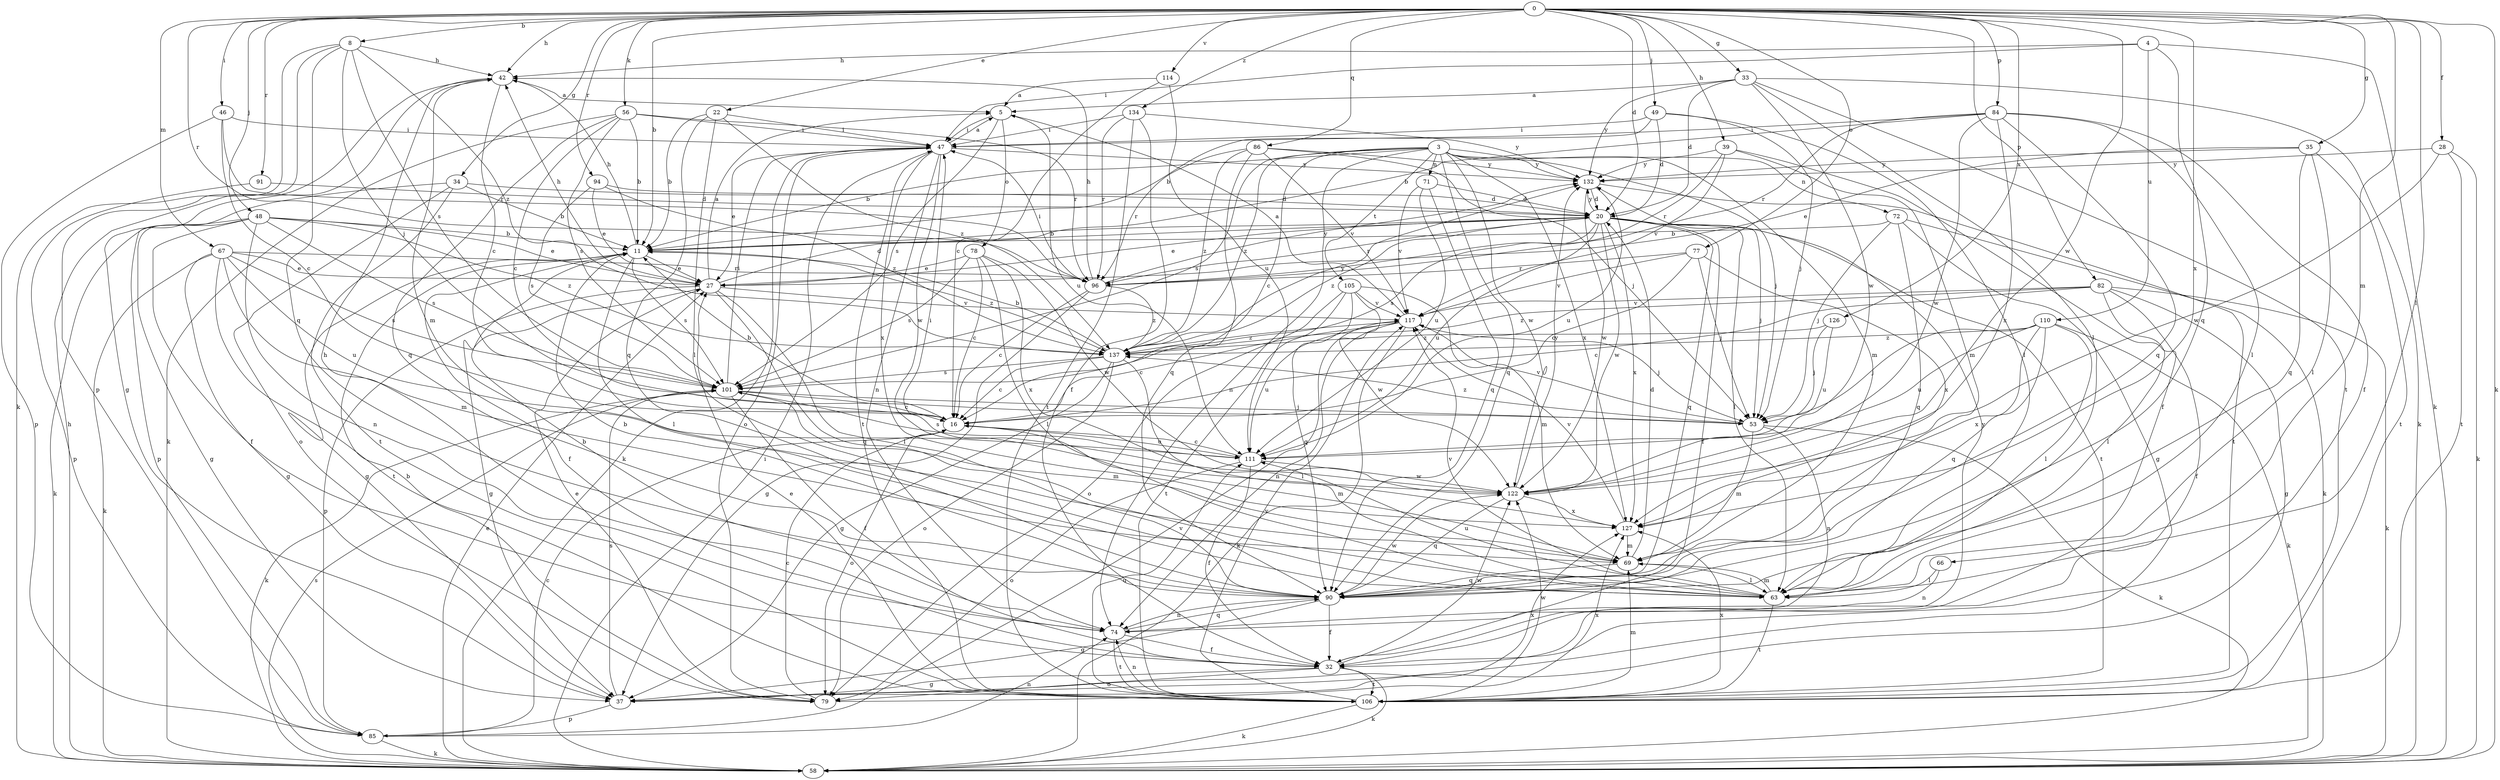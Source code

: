 strict digraph  {
0;
3;
4;
5;
8;
11;
16;
20;
22;
27;
28;
32;
33;
34;
35;
37;
39;
42;
46;
47;
48;
49;
53;
56;
58;
63;
66;
67;
69;
71;
72;
74;
77;
78;
79;
82;
84;
85;
86;
90;
91;
94;
96;
101;
105;
106;
110;
111;
114;
117;
122;
126;
127;
132;
134;
137;
0 -> 8  [label=b];
0 -> 11  [label=b];
0 -> 20  [label=d];
0 -> 22  [label=e];
0 -> 28  [label=f];
0 -> 33  [label=g];
0 -> 34  [label=g];
0 -> 35  [label=g];
0 -> 39  [label=h];
0 -> 42  [label=h];
0 -> 46  [label=i];
0 -> 48  [label=j];
0 -> 49  [label=j];
0 -> 56  [label=k];
0 -> 58  [label=k];
0 -> 63  [label=l];
0 -> 66  [label=m];
0 -> 67  [label=m];
0 -> 77  [label=o];
0 -> 82  [label=p];
0 -> 84  [label=p];
0 -> 86  [label=q];
0 -> 91  [label=r];
0 -> 94  [label=r];
0 -> 96  [label=r];
0 -> 114  [label=v];
0 -> 122  [label=w];
0 -> 126  [label=x];
0 -> 127  [label=x];
0 -> 134  [label=z];
3 -> 11  [label=b];
3 -> 16  [label=c];
3 -> 53  [label=j];
3 -> 69  [label=m];
3 -> 71  [label=n];
3 -> 72  [label=n];
3 -> 74  [label=n];
3 -> 90  [label=q];
3 -> 101  [label=s];
3 -> 105  [label=t];
3 -> 122  [label=w];
3 -> 127  [label=x];
3 -> 132  [label=y];
3 -> 137  [label=z];
4 -> 42  [label=h];
4 -> 47  [label=i];
4 -> 58  [label=k];
4 -> 90  [label=q];
4 -> 110  [label=u];
5 -> 47  [label=i];
5 -> 78  [label=o];
5 -> 101  [label=s];
5 -> 111  [label=u];
8 -> 42  [label=h];
8 -> 53  [label=j];
8 -> 58  [label=k];
8 -> 85  [label=p];
8 -> 90  [label=q];
8 -> 101  [label=s];
8 -> 137  [label=z];
11 -> 27  [label=e];
11 -> 32  [label=f];
11 -> 37  [label=g];
11 -> 42  [label=h];
11 -> 63  [label=l];
11 -> 101  [label=s];
11 -> 137  [label=z];
16 -> 11  [label=b];
16 -> 69  [label=m];
16 -> 79  [label=o];
16 -> 111  [label=u];
20 -> 11  [label=b];
20 -> 27  [label=e];
20 -> 32  [label=f];
20 -> 53  [label=j];
20 -> 63  [label=l];
20 -> 90  [label=q];
20 -> 96  [label=r];
20 -> 101  [label=s];
20 -> 106  [label=t];
20 -> 111  [label=u];
20 -> 122  [label=w];
20 -> 127  [label=x];
20 -> 132  [label=y];
20 -> 137  [label=z];
22 -> 11  [label=b];
22 -> 47  [label=i];
22 -> 63  [label=l];
22 -> 90  [label=q];
22 -> 137  [label=z];
27 -> 5  [label=a];
27 -> 20  [label=d];
27 -> 37  [label=g];
27 -> 42  [label=h];
27 -> 63  [label=l];
27 -> 85  [label=p];
27 -> 90  [label=q];
27 -> 117  [label=v];
28 -> 58  [label=k];
28 -> 106  [label=t];
28 -> 122  [label=w];
28 -> 132  [label=y];
32 -> 37  [label=g];
32 -> 58  [label=k];
32 -> 79  [label=o];
32 -> 106  [label=t];
32 -> 122  [label=w];
32 -> 132  [label=y];
33 -> 5  [label=a];
33 -> 20  [label=d];
33 -> 58  [label=k];
33 -> 63  [label=l];
33 -> 106  [label=t];
33 -> 122  [label=w];
33 -> 132  [label=y];
34 -> 11  [label=b];
34 -> 20  [label=d];
34 -> 79  [label=o];
34 -> 85  [label=p];
34 -> 106  [label=t];
35 -> 27  [label=e];
35 -> 63  [label=l];
35 -> 90  [label=q];
35 -> 106  [label=t];
35 -> 132  [label=y];
37 -> 85  [label=p];
37 -> 101  [label=s];
37 -> 127  [label=x];
39 -> 32  [label=f];
39 -> 69  [label=m];
39 -> 96  [label=r];
39 -> 117  [label=v];
39 -> 132  [label=y];
42 -> 5  [label=a];
42 -> 16  [label=c];
42 -> 37  [label=g];
42 -> 69  [label=m];
46 -> 16  [label=c];
46 -> 47  [label=i];
46 -> 85  [label=p];
46 -> 96  [label=r];
47 -> 5  [label=a];
47 -> 27  [label=e];
47 -> 58  [label=k];
47 -> 74  [label=n];
47 -> 79  [label=o];
47 -> 106  [label=t];
47 -> 122  [label=w];
47 -> 127  [label=x];
47 -> 132  [label=y];
48 -> 11  [label=b];
48 -> 27  [label=e];
48 -> 32  [label=f];
48 -> 37  [label=g];
48 -> 58  [label=k];
48 -> 74  [label=n];
48 -> 101  [label=s];
48 -> 137  [label=z];
49 -> 11  [label=b];
49 -> 20  [label=d];
49 -> 47  [label=i];
49 -> 53  [label=j];
49 -> 63  [label=l];
53 -> 58  [label=k];
53 -> 69  [label=m];
53 -> 74  [label=n];
53 -> 117  [label=v];
53 -> 137  [label=z];
56 -> 11  [label=b];
56 -> 16  [label=c];
56 -> 47  [label=i];
56 -> 58  [label=k];
56 -> 90  [label=q];
56 -> 96  [label=r];
56 -> 101  [label=s];
58 -> 27  [label=e];
58 -> 42  [label=h];
58 -> 47  [label=i];
58 -> 101  [label=s];
63 -> 69  [label=m];
63 -> 106  [label=t];
63 -> 111  [label=u];
63 -> 117  [label=v];
66 -> 63  [label=l];
66 -> 74  [label=n];
67 -> 27  [label=e];
67 -> 37  [label=g];
67 -> 58  [label=k];
67 -> 69  [label=m];
67 -> 96  [label=r];
67 -> 101  [label=s];
67 -> 106  [label=t];
67 -> 111  [label=u];
69 -> 20  [label=d];
69 -> 63  [label=l];
69 -> 90  [label=q];
71 -> 20  [label=d];
71 -> 90  [label=q];
71 -> 111  [label=u];
71 -> 117  [label=v];
72 -> 11  [label=b];
72 -> 37  [label=g];
72 -> 53  [label=j];
72 -> 58  [label=k];
72 -> 90  [label=q];
74 -> 11  [label=b];
74 -> 32  [label=f];
74 -> 42  [label=h];
74 -> 90  [label=q];
74 -> 106  [label=t];
77 -> 16  [label=c];
77 -> 53  [label=j];
77 -> 96  [label=r];
77 -> 117  [label=v];
77 -> 127  [label=x];
78 -> 16  [label=c];
78 -> 27  [label=e];
78 -> 63  [label=l];
78 -> 101  [label=s];
78 -> 122  [label=w];
78 -> 127  [label=x];
79 -> 11  [label=b];
79 -> 16  [label=c];
79 -> 27  [label=e];
79 -> 127  [label=x];
82 -> 16  [label=c];
82 -> 32  [label=f];
82 -> 37  [label=g];
82 -> 58  [label=k];
82 -> 63  [label=l];
82 -> 117  [label=v];
82 -> 137  [label=z];
84 -> 11  [label=b];
84 -> 32  [label=f];
84 -> 47  [label=i];
84 -> 63  [label=l];
84 -> 90  [label=q];
84 -> 96  [label=r];
84 -> 122  [label=w];
84 -> 127  [label=x];
85 -> 16  [label=c];
85 -> 58  [label=k];
85 -> 74  [label=n];
85 -> 117  [label=v];
86 -> 53  [label=j];
86 -> 90  [label=q];
86 -> 96  [label=r];
86 -> 117  [label=v];
86 -> 132  [label=y];
86 -> 137  [label=z];
90 -> 11  [label=b];
90 -> 32  [label=f];
90 -> 37  [label=g];
90 -> 74  [label=n];
90 -> 122  [label=w];
91 -> 20  [label=d];
91 -> 85  [label=p];
94 -> 20  [label=d];
94 -> 27  [label=e];
94 -> 101  [label=s];
94 -> 137  [label=z];
96 -> 16  [label=c];
96 -> 37  [label=g];
96 -> 42  [label=h];
96 -> 47  [label=i];
96 -> 132  [label=y];
96 -> 137  [label=z];
101 -> 16  [label=c];
101 -> 32  [label=f];
101 -> 47  [label=i];
101 -> 53  [label=j];
101 -> 58  [label=k];
101 -> 69  [label=m];
105 -> 69  [label=m];
105 -> 79  [label=o];
105 -> 90  [label=q];
105 -> 106  [label=t];
105 -> 117  [label=v];
105 -> 122  [label=w];
106 -> 27  [label=e];
106 -> 58  [label=k];
106 -> 69  [label=m];
106 -> 74  [label=n];
106 -> 111  [label=u];
106 -> 117  [label=v];
106 -> 122  [label=w];
106 -> 127  [label=x];
110 -> 53  [label=j];
110 -> 58  [label=k];
110 -> 63  [label=l];
110 -> 90  [label=q];
110 -> 111  [label=u];
110 -> 127  [label=x];
110 -> 137  [label=z];
111 -> 16  [label=c];
111 -> 32  [label=f];
111 -> 79  [label=o];
111 -> 101  [label=s];
111 -> 122  [label=w];
114 -> 5  [label=a];
114 -> 16  [label=c];
114 -> 111  [label=u];
117 -> 5  [label=a];
117 -> 16  [label=c];
117 -> 53  [label=j];
117 -> 58  [label=k];
117 -> 74  [label=n];
117 -> 111  [label=u];
117 -> 137  [label=z];
122 -> 47  [label=i];
122 -> 90  [label=q];
122 -> 127  [label=x];
122 -> 132  [label=y];
126 -> 53  [label=j];
126 -> 111  [label=u];
126 -> 137  [label=z];
127 -> 69  [label=m];
127 -> 117  [label=v];
132 -> 20  [label=d];
132 -> 106  [label=t];
132 -> 111  [label=u];
132 -> 122  [label=w];
134 -> 32  [label=f];
134 -> 47  [label=i];
134 -> 96  [label=r];
134 -> 106  [label=t];
134 -> 132  [label=y];
137 -> 11  [label=b];
137 -> 16  [label=c];
137 -> 37  [label=g];
137 -> 63  [label=l];
137 -> 79  [label=o];
137 -> 101  [label=s];
137 -> 132  [label=y];
}
